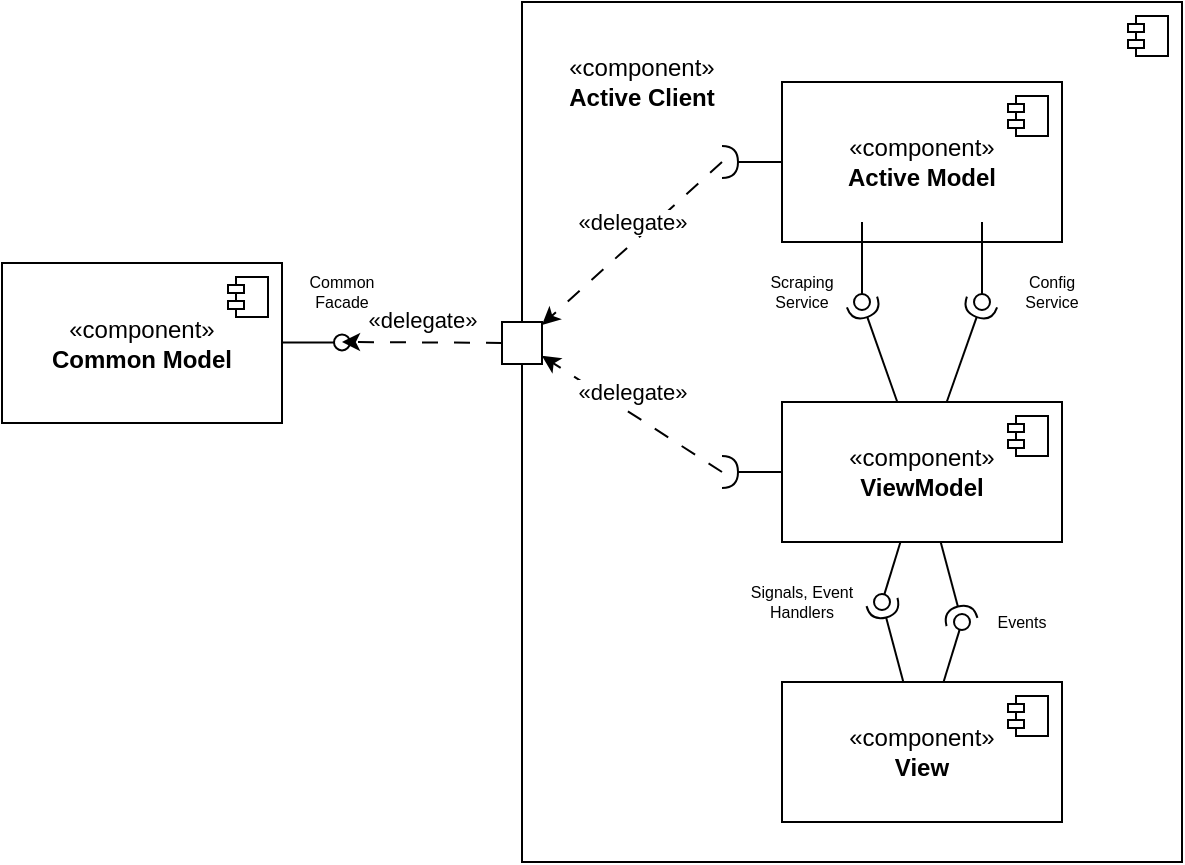 <mxfile version="28.2.1">
  <diagram name="Page-1" id="XCabEsz14lC1qjqIhGBI">
    <mxGraphModel dx="1097" dy="635" grid="1" gridSize="10" guides="1" tooltips="1" connect="1" arrows="1" fold="1" page="1" pageScale="1" pageWidth="827" pageHeight="1169" math="0" shadow="0">
      <root>
        <mxCell id="0" />
        <mxCell id="1" parent="0" />
        <mxCell id="REv2fPENQQuzKjxyFJVk-32" value="" style="html=1;dropTarget=0;whiteSpace=wrap;" vertex="1" parent="1">
          <mxGeometry x="290" y="310" width="330" height="430" as="geometry" />
        </mxCell>
        <mxCell id="REv2fPENQQuzKjxyFJVk-33" value="" style="shape=module;jettyWidth=8;jettyHeight=4;" vertex="1" parent="REv2fPENQQuzKjxyFJVk-32">
          <mxGeometry x="1" width="20" height="20" relative="1" as="geometry">
            <mxPoint x="-27" y="7" as="offset" />
          </mxGeometry>
        </mxCell>
        <mxCell id="REv2fPENQQuzKjxyFJVk-2" value="&lt;div&gt;«component»&lt;b&gt;&lt;br&gt;&lt;/b&gt;&lt;/div&gt;&lt;div&gt;&lt;b&gt;Common Model&lt;/b&gt;&lt;/div&gt;" style="html=1;dropTarget=0;whiteSpace=wrap;" vertex="1" parent="1">
          <mxGeometry x="30" y="440.5" width="140" height="80" as="geometry" />
        </mxCell>
        <mxCell id="REv2fPENQQuzKjxyFJVk-3" value="" style="shape=module;jettyWidth=8;jettyHeight=4;" vertex="1" parent="REv2fPENQQuzKjxyFJVk-2">
          <mxGeometry x="1" width="20" height="20" relative="1" as="geometry">
            <mxPoint x="-27" y="7" as="offset" />
          </mxGeometry>
        </mxCell>
        <mxCell id="REv2fPENQQuzKjxyFJVk-4" value="" style="html=1;verticalAlign=bottom;labelBackgroundColor=none;endArrow=oval;endFill=0;endSize=8;rounded=0;" edge="1" parent="1">
          <mxGeometry width="160" relative="1" as="geometry">
            <mxPoint x="170" y="480.21" as="sourcePoint" />
            <mxPoint x="200" y="480.21" as="targetPoint" />
          </mxGeometry>
        </mxCell>
        <mxCell id="REv2fPENQQuzKjxyFJVk-5" value="Common Facade" style="text;html=1;align=center;verticalAlign=middle;whiteSpace=wrap;rounded=0;fontSize=8;" vertex="1" parent="1">
          <mxGeometry x="170" y="440" width="60" height="30" as="geometry" />
        </mxCell>
        <mxCell id="REv2fPENQQuzKjxyFJVk-6" value="&lt;div&gt;«component»&lt;b&gt;&lt;br&gt;&lt;/b&gt;&lt;/div&gt;&lt;div&gt;&lt;b&gt;View&lt;/b&gt;&lt;/div&gt;" style="html=1;dropTarget=0;whiteSpace=wrap;" vertex="1" parent="1">
          <mxGeometry x="420" y="650" width="140" height="70" as="geometry" />
        </mxCell>
        <mxCell id="REv2fPENQQuzKjxyFJVk-7" value="" style="shape=module;jettyWidth=8;jettyHeight=4;" vertex="1" parent="REv2fPENQQuzKjxyFJVk-6">
          <mxGeometry x="1" width="20" height="20" relative="1" as="geometry">
            <mxPoint x="-27" y="7" as="offset" />
          </mxGeometry>
        </mxCell>
        <mxCell id="REv2fPENQQuzKjxyFJVk-8" value="&lt;div&gt;«component»&lt;b&gt;&lt;br&gt;&lt;/b&gt;&lt;/div&gt;&lt;div&gt;&lt;b&gt;ViewModel&lt;/b&gt;&lt;/div&gt;" style="html=1;dropTarget=0;whiteSpace=wrap;" vertex="1" parent="1">
          <mxGeometry x="420" y="510" width="140" height="70" as="geometry" />
        </mxCell>
        <mxCell id="REv2fPENQQuzKjxyFJVk-9" value="" style="shape=module;jettyWidth=8;jettyHeight=4;" vertex="1" parent="REv2fPENQQuzKjxyFJVk-8">
          <mxGeometry x="1" width="20" height="20" relative="1" as="geometry">
            <mxPoint x="-27" y="7" as="offset" />
          </mxGeometry>
        </mxCell>
        <mxCell id="REv2fPENQQuzKjxyFJVk-10" value="&lt;div&gt;«component»&lt;b&gt;&lt;br&gt;&lt;/b&gt;&lt;/div&gt;&lt;div&gt;&lt;b&gt;Active Model&lt;/b&gt;&lt;/div&gt;" style="html=1;dropTarget=0;whiteSpace=wrap;" vertex="1" parent="1">
          <mxGeometry x="420" y="350" width="140" height="80" as="geometry" />
        </mxCell>
        <mxCell id="REv2fPENQQuzKjxyFJVk-11" value="" style="shape=module;jettyWidth=8;jettyHeight=4;" vertex="1" parent="REv2fPENQQuzKjxyFJVk-10">
          <mxGeometry x="1" width="20" height="20" relative="1" as="geometry">
            <mxPoint x="-27" y="7" as="offset" />
          </mxGeometry>
        </mxCell>
        <mxCell id="REv2fPENQQuzKjxyFJVk-12" value="" style="html=1;verticalAlign=bottom;labelBackgroundColor=none;endArrow=oval;endFill=0;endSize=8;rounded=0;" edge="1" parent="1" source="REv2fPENQQuzKjxyFJVk-8">
          <mxGeometry width="160" relative="1" as="geometry">
            <mxPoint x="270" y="525" as="sourcePoint" />
            <mxPoint x="470" y="610" as="targetPoint" />
          </mxGeometry>
        </mxCell>
        <mxCell id="REv2fPENQQuzKjxyFJVk-13" value="Signals, Event Handlers" style="text;html=1;align=center;verticalAlign=middle;whiteSpace=wrap;rounded=0;fontSize=8;" vertex="1" parent="1">
          <mxGeometry x="400" y="595" width="60" height="30" as="geometry" />
        </mxCell>
        <mxCell id="REv2fPENQQuzKjxyFJVk-14" value="" style="html=1;verticalAlign=bottom;labelBackgroundColor=none;endArrow=oval;endFill=0;endSize=8;rounded=0;" edge="1" parent="1" source="REv2fPENQQuzKjxyFJVk-6">
          <mxGeometry width="160" relative="1" as="geometry">
            <mxPoint x="489" y="590" as="sourcePoint" />
            <mxPoint x="510" y="620" as="targetPoint" />
          </mxGeometry>
        </mxCell>
        <mxCell id="REv2fPENQQuzKjxyFJVk-15" value="Events" style="text;html=1;align=center;verticalAlign=middle;whiteSpace=wrap;rounded=0;fontSize=8;" vertex="1" parent="1">
          <mxGeometry x="520" y="605" width="40" height="30" as="geometry" />
        </mxCell>
        <mxCell id="REv2fPENQQuzKjxyFJVk-16" value="" style="rounded=0;orthogonalLoop=1;jettySize=auto;html=1;endArrow=halfCircle;endFill=0;endSize=6;strokeWidth=1;sketch=0;fontSize=12;" edge="1" parent="1" source="REv2fPENQQuzKjxyFJVk-6">
          <mxGeometry relative="1" as="geometry">
            <mxPoint x="590" y="605" as="sourcePoint" />
            <mxPoint x="470" y="610" as="targetPoint" />
          </mxGeometry>
        </mxCell>
        <mxCell id="REv2fPENQQuzKjxyFJVk-17" value="" style="rounded=0;orthogonalLoop=1;jettySize=auto;html=1;endArrow=halfCircle;endFill=0;endSize=6;strokeWidth=1;sketch=0;fontSize=12;" edge="1" parent="1" source="REv2fPENQQuzKjxyFJVk-8">
          <mxGeometry relative="1" as="geometry">
            <mxPoint x="491" y="660" as="sourcePoint" />
            <mxPoint x="510" y="620" as="targetPoint" />
          </mxGeometry>
        </mxCell>
        <mxCell id="REv2fPENQQuzKjxyFJVk-18" value="" style="html=1;verticalAlign=bottom;labelBackgroundColor=none;endArrow=oval;endFill=0;endSize=8;rounded=0;" edge="1" parent="1">
          <mxGeometry width="160" relative="1" as="geometry">
            <mxPoint x="460" y="420" as="sourcePoint" />
            <mxPoint x="460" y="460" as="targetPoint" />
          </mxGeometry>
        </mxCell>
        <mxCell id="REv2fPENQQuzKjxyFJVk-20" value="" style="rounded=0;orthogonalLoop=1;jettySize=auto;html=1;endArrow=halfCircle;endFill=0;endSize=6;strokeWidth=1;sketch=0;fontSize=12;" edge="1" parent="1" source="REv2fPENQQuzKjxyFJVk-8">
          <mxGeometry relative="1" as="geometry">
            <mxPoint x="509" y="590" as="sourcePoint" />
            <mxPoint x="390" y="545" as="targetPoint" />
          </mxGeometry>
        </mxCell>
        <mxCell id="REv2fPENQQuzKjxyFJVk-25" value="" style="html=1;verticalAlign=bottom;labelBackgroundColor=none;endArrow=oval;endFill=0;endSize=8;rounded=0;" edge="1" parent="1">
          <mxGeometry width="160" relative="1" as="geometry">
            <mxPoint x="520" y="420" as="sourcePoint" />
            <mxPoint x="520" y="460" as="targetPoint" />
          </mxGeometry>
        </mxCell>
        <mxCell id="REv2fPENQQuzKjxyFJVk-26" value="Scraping Service" style="text;html=1;align=center;verticalAlign=middle;whiteSpace=wrap;rounded=0;fontSize=8;" vertex="1" parent="1">
          <mxGeometry x="400" y="440" width="60" height="30" as="geometry" />
        </mxCell>
        <mxCell id="REv2fPENQQuzKjxyFJVk-27" value="Config Service" style="text;html=1;align=center;verticalAlign=middle;whiteSpace=wrap;rounded=0;fontSize=8;" vertex="1" parent="1">
          <mxGeometry x="530" y="440" width="50" height="30" as="geometry" />
        </mxCell>
        <mxCell id="REv2fPENQQuzKjxyFJVk-28" value="" style="rounded=0;orthogonalLoop=1;jettySize=auto;html=1;endArrow=halfCircle;endFill=0;endSize=6;strokeWidth=1;sketch=0;fontSize=12;" edge="1" parent="1" source="REv2fPENQQuzKjxyFJVk-8">
          <mxGeometry relative="1" as="geometry">
            <mxPoint x="430" y="531" as="sourcePoint" />
            <mxPoint x="460" y="460" as="targetPoint" />
          </mxGeometry>
        </mxCell>
        <mxCell id="REv2fPENQQuzKjxyFJVk-29" value="" style="rounded=0;orthogonalLoop=1;jettySize=auto;html=1;endArrow=halfCircle;endFill=0;endSize=6;strokeWidth=1;sketch=0;fontSize=12;" edge="1" parent="1" source="REv2fPENQQuzKjxyFJVk-8">
          <mxGeometry relative="1" as="geometry">
            <mxPoint x="488" y="520" as="sourcePoint" />
            <mxPoint x="520" y="460" as="targetPoint" />
          </mxGeometry>
        </mxCell>
        <mxCell id="REv2fPENQQuzKjxyFJVk-30" value="" style="html=1;rounded=0;" vertex="1" parent="1">
          <mxGeometry x="280" y="470" width="20" height="21" as="geometry" />
        </mxCell>
        <mxCell id="REv2fPENQQuzKjxyFJVk-31" value="&lt;div&gt;&lt;div&gt;«delegate»&lt;/div&gt;&lt;/div&gt;" style="rounded=0;orthogonalLoop=1;jettySize=auto;html=1;dashed=1;dashPattern=8 8;spacingBottom=22;" edge="1" parent="1" target="REv2fPENQQuzKjxyFJVk-30">
          <mxGeometry relative="1" as="geometry">
            <mxPoint x="400" y="565" as="targetPoint" />
            <mxPoint x="390" y="545" as="sourcePoint" />
          </mxGeometry>
        </mxCell>
        <mxCell id="REv2fPENQQuzKjxyFJVk-34" value="&lt;div&gt;&lt;div&gt;«component»&lt;/div&gt;&lt;/div&gt;&lt;div&gt;&lt;b&gt;Active Client&lt;/b&gt;&lt;/div&gt;" style="text;html=1;align=center;verticalAlign=middle;whiteSpace=wrap;rounded=0;" vertex="1" parent="1">
          <mxGeometry x="300" y="325" width="100" height="50" as="geometry" />
        </mxCell>
        <mxCell id="REv2fPENQQuzKjxyFJVk-35" value="&lt;div&gt;&lt;div&gt;«delegate»&lt;/div&gt;&lt;/div&gt;" style="rounded=0;orthogonalLoop=1;jettySize=auto;html=1;dashed=1;dashPattern=8 8;spacingBottom=22;" edge="1" parent="1" source="REv2fPENQQuzKjxyFJVk-30">
          <mxGeometry relative="1" as="geometry">
            <mxPoint x="200" y="480" as="targetPoint" />
            <mxPoint x="270" y="540" as="sourcePoint" />
          </mxGeometry>
        </mxCell>
        <mxCell id="REv2fPENQQuzKjxyFJVk-36" value="" style="rounded=0;orthogonalLoop=1;jettySize=auto;html=1;endArrow=halfCircle;endFill=0;endSize=6;strokeWidth=1;sketch=0;fontSize=12;" edge="1" parent="1" source="REv2fPENQQuzKjxyFJVk-10">
          <mxGeometry relative="1" as="geometry">
            <mxPoint x="488" y="520" as="sourcePoint" />
            <mxPoint x="390" y="390" as="targetPoint" />
          </mxGeometry>
        </mxCell>
        <mxCell id="REv2fPENQQuzKjxyFJVk-37" value="&lt;div&gt;&lt;div&gt;«delegate»&lt;/div&gt;&lt;/div&gt;" style="rounded=0;orthogonalLoop=1;jettySize=auto;html=1;dashed=1;dashPattern=8 8;spacingBottom=22;" edge="1" parent="1" target="REv2fPENQQuzKjxyFJVk-30">
          <mxGeometry relative="1" as="geometry">
            <mxPoint x="310" y="497" as="targetPoint" />
            <mxPoint x="390" y="390" as="sourcePoint" />
          </mxGeometry>
        </mxCell>
      </root>
    </mxGraphModel>
  </diagram>
</mxfile>
